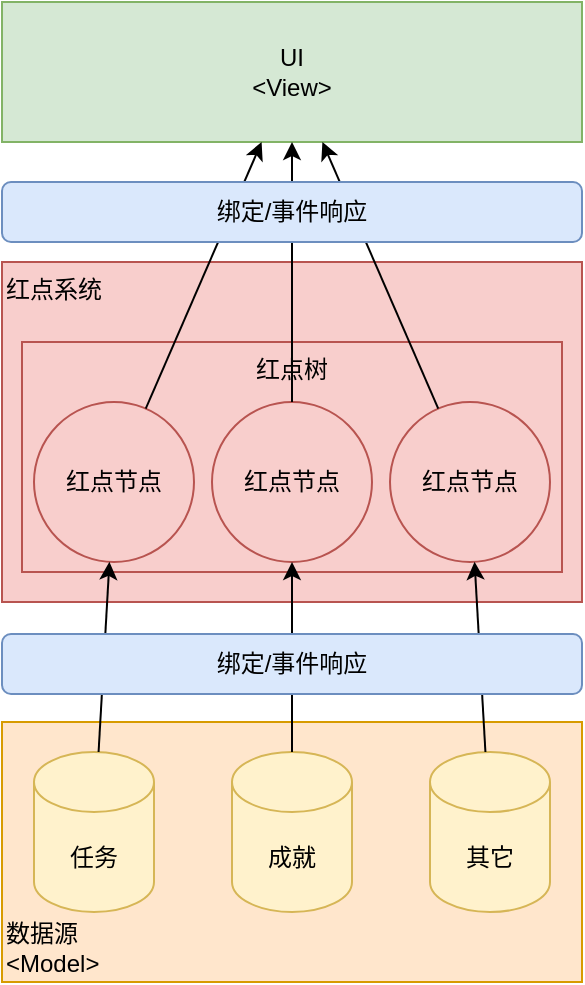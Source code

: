 <mxfile version="26.1.1" pages="2">
  <diagram id="3dNvur1H4uZeYRell5t8" name="架构图">
    <mxGraphModel dx="840" dy="596" grid="1" gridSize="10" guides="1" tooltips="1" connect="1" arrows="1" fold="1" page="1" pageScale="1" pageWidth="1169" pageHeight="827" math="0" shadow="0">
      <root>
        <mxCell id="Nu1IoTUh7k1bH7WrBe8l-0" />
        <mxCell id="Nu1IoTUh7k1bH7WrBe8l-1" parent="Nu1IoTUh7k1bH7WrBe8l-0" />
        <mxCell id="V1c8s2xFzw0FwsXnV_9n-0" value="UI&lt;br&gt;&amp;lt;View&amp;gt;" style="rounded=0;whiteSpace=wrap;html=1;verticalAlign=middle;fillColor=#d5e8d4;strokeColor=#82b366;" parent="Nu1IoTUh7k1bH7WrBe8l-1" vertex="1">
          <mxGeometry x="20" y="10" width="290" height="70" as="geometry" />
        </mxCell>
        <mxCell id="V1c8s2xFzw0FwsXnV_9n-1" value="" style="group;verticalAlign=bottom;" parent="Nu1IoTUh7k1bH7WrBe8l-1" vertex="1" connectable="0">
          <mxGeometry x="20" y="370" width="290" height="130" as="geometry" />
        </mxCell>
        <mxCell id="V1c8s2xFzw0FwsXnV_9n-2" value="数据源&lt;br&gt;&amp;lt;Model&amp;gt;" style="rounded=0;whiteSpace=wrap;html=1;verticalAlign=bottom;align=left;fillColor=#ffe6cc;strokeColor=#d79b00;" parent="V1c8s2xFzw0FwsXnV_9n-1" vertex="1">
          <mxGeometry width="290" height="130" as="geometry" />
        </mxCell>
        <mxCell id="V1c8s2xFzw0FwsXnV_9n-3" value="任务" style="shape=cylinder3;whiteSpace=wrap;html=1;boundedLbl=1;backgroundOutline=1;size=15;fillColor=#fff2cc;strokeColor=#d6b656;" parent="V1c8s2xFzw0FwsXnV_9n-1" vertex="1">
          <mxGeometry x="16" y="15" width="60" height="80" as="geometry" />
        </mxCell>
        <mxCell id="V1c8s2xFzw0FwsXnV_9n-4" value="成就" style="shape=cylinder3;whiteSpace=wrap;html=1;boundedLbl=1;backgroundOutline=1;size=15;fillColor=#fff2cc;strokeColor=#d6b656;" parent="V1c8s2xFzw0FwsXnV_9n-1" vertex="1">
          <mxGeometry x="115" y="15" width="60" height="80" as="geometry" />
        </mxCell>
        <mxCell id="V1c8s2xFzw0FwsXnV_9n-5" value="其它" style="shape=cylinder3;whiteSpace=wrap;html=1;boundedLbl=1;backgroundOutline=1;size=15;fillColor=#fff2cc;strokeColor=#d6b656;" parent="V1c8s2xFzw0FwsXnV_9n-1" vertex="1">
          <mxGeometry x="214" y="15" width="60" height="80" as="geometry" />
        </mxCell>
        <mxCell id="V1c8s2xFzw0FwsXnV_9n-6" value="" style="group;fillColor=#f8cecc;strokeColor=#b85450;" parent="Nu1IoTUh7k1bH7WrBe8l-1" vertex="1" connectable="0">
          <mxGeometry x="20" y="140" width="290" height="170" as="geometry" />
        </mxCell>
        <mxCell id="V1c8s2xFzw0FwsXnV_9n-7" value="红点系统" style="rounded=0;whiteSpace=wrap;html=1;verticalAlign=top;align=left;fillColor=#f8cecc;strokeColor=#b85450;" parent="V1c8s2xFzw0FwsXnV_9n-6" vertex="1">
          <mxGeometry width="290" height="170" as="geometry" />
        </mxCell>
        <mxCell id="V1c8s2xFzw0FwsXnV_9n-8" value="红点树" style="rounded=0;whiteSpace=wrap;html=1;verticalAlign=top;fillColor=#f8cecc;strokeColor=#b85450;" parent="V1c8s2xFzw0FwsXnV_9n-6" vertex="1">
          <mxGeometry x="10" y="40" width="270" height="115" as="geometry" />
        </mxCell>
        <mxCell id="V1c8s2xFzw0FwsXnV_9n-9" value="红点节点" style="ellipse;whiteSpace=wrap;html=1;aspect=fixed;fillColor=#f8cecc;strokeColor=#b85450;" parent="V1c8s2xFzw0FwsXnV_9n-6" vertex="1">
          <mxGeometry x="16" y="70" width="80" height="80" as="geometry" />
        </mxCell>
        <mxCell id="V1c8s2xFzw0FwsXnV_9n-10" value="红点节点" style="ellipse;whiteSpace=wrap;html=1;aspect=fixed;fillColor=#f8cecc;strokeColor=#b85450;" parent="V1c8s2xFzw0FwsXnV_9n-6" vertex="1">
          <mxGeometry x="105" y="70" width="80" height="80" as="geometry" />
        </mxCell>
        <mxCell id="V1c8s2xFzw0FwsXnV_9n-11" value="红点节点" style="ellipse;whiteSpace=wrap;html=1;aspect=fixed;fillColor=#f8cecc;strokeColor=#b85450;" parent="V1c8s2xFzw0FwsXnV_9n-6" vertex="1">
          <mxGeometry x="194" y="70" width="80" height="80" as="geometry" />
        </mxCell>
        <mxCell id="V1c8s2xFzw0FwsXnV_9n-12" value="" style="endArrow=classic;html=1;" parent="Nu1IoTUh7k1bH7WrBe8l-1" source="V1c8s2xFzw0FwsXnV_9n-10" target="V1c8s2xFzw0FwsXnV_9n-0" edge="1">
          <mxGeometry width="50" height="50" relative="1" as="geometry">
            <mxPoint x="102.604" y="223.609" as="sourcePoint" />
            <mxPoint x="159.026" y="100" as="targetPoint" />
          </mxGeometry>
        </mxCell>
        <mxCell id="V1c8s2xFzw0FwsXnV_9n-13" value="" style="endArrow=classic;html=1;" parent="Nu1IoTUh7k1bH7WrBe8l-1" source="V1c8s2xFzw0FwsXnV_9n-11" target="V1c8s2xFzw0FwsXnV_9n-0" edge="1">
          <mxGeometry width="50" height="50" relative="1" as="geometry">
            <mxPoint x="112.604" y="233.609" as="sourcePoint" />
            <mxPoint x="169.026" y="110" as="targetPoint" />
          </mxGeometry>
        </mxCell>
        <mxCell id="V1c8s2xFzw0FwsXnV_9n-14" value="" style="endArrow=classic;html=1;" parent="Nu1IoTUh7k1bH7WrBe8l-1" source="V1c8s2xFzw0FwsXnV_9n-9" target="V1c8s2xFzw0FwsXnV_9n-0" edge="1">
          <mxGeometry width="50" height="50" relative="1" as="geometry">
            <mxPoint x="130" y="220" as="sourcePoint" />
            <mxPoint x="180" y="170" as="targetPoint" />
          </mxGeometry>
        </mxCell>
        <mxCell id="V1c8s2xFzw0FwsXnV_9n-15" value="" style="endArrow=classic;html=1;" parent="Nu1IoTUh7k1bH7WrBe8l-1" source="V1c8s2xFzw0FwsXnV_9n-3" target="V1c8s2xFzw0FwsXnV_9n-9" edge="1">
          <mxGeometry width="50" height="50" relative="1" as="geometry">
            <mxPoint x="130" y="220" as="sourcePoint" />
            <mxPoint x="180" y="170" as="targetPoint" />
          </mxGeometry>
        </mxCell>
        <mxCell id="V1c8s2xFzw0FwsXnV_9n-16" value="" style="endArrow=classic;html=1;" parent="Nu1IoTUh7k1bH7WrBe8l-1" source="V1c8s2xFzw0FwsXnV_9n-4" target="V1c8s2xFzw0FwsXnV_9n-10" edge="1">
          <mxGeometry width="50" height="50" relative="1" as="geometry">
            <mxPoint x="78.222" y="380" as="sourcePoint" />
            <mxPoint x="83.781" y="279.938" as="targetPoint" />
          </mxGeometry>
        </mxCell>
        <mxCell id="V1c8s2xFzw0FwsXnV_9n-17" value="" style="endArrow=classic;html=1;" parent="Nu1IoTUh7k1bH7WrBe8l-1" source="V1c8s2xFzw0FwsXnV_9n-5" target="V1c8s2xFzw0FwsXnV_9n-11" edge="1">
          <mxGeometry width="50" height="50" relative="1" as="geometry">
            <mxPoint x="88.222" y="390" as="sourcePoint" />
            <mxPoint x="93.781" y="289.938" as="targetPoint" />
          </mxGeometry>
        </mxCell>
        <mxCell id="V1c8s2xFzw0FwsXnV_9n-18" value="绑定/事件响应" style="rounded=1;whiteSpace=wrap;html=1;fillColor=#dae8fc;strokeColor=#6c8ebf;" parent="Nu1IoTUh7k1bH7WrBe8l-1" vertex="1">
          <mxGeometry x="20" y="326" width="290" height="30" as="geometry" />
        </mxCell>
        <mxCell id="V1c8s2xFzw0FwsXnV_9n-19" value="绑定/事件响应" style="rounded=1;whiteSpace=wrap;html=1;fillColor=#dae8fc;strokeColor=#6c8ebf;" parent="Nu1IoTUh7k1bH7WrBe8l-1" vertex="1">
          <mxGeometry x="20" y="100" width="290" height="30" as="geometry" />
        </mxCell>
      </root>
    </mxGraphModel>
  </diagram>
  <diagram id="C5RBs43oDa-KdzZeNtuy" name="类图">
    <mxGraphModel dx="840" dy="596" grid="1" gridSize="10" guides="1" tooltips="1" connect="1" arrows="1" fold="1" page="1" pageScale="1" pageWidth="827" pageHeight="1169" math="0" shadow="0">
      <root>
        <mxCell id="WIyWlLk6GJQsqaUBKTNV-0" />
        <mxCell id="WIyWlLk6GJQsqaUBKTNV-1" parent="WIyWlLk6GJQsqaUBKTNV-0" />
        <mxCell id="zkfFHV4jXpPFQw0GAbJ--6" value="RedDotNode" style="swimlane;fontStyle=0;align=center;verticalAlign=top;childLayout=stackLayout;horizontal=1;startSize=26;horizontalStack=0;resizeParent=1;resizeLast=0;collapsible=1;marginBottom=0;rounded=0;shadow=0;strokeWidth=1;fillColor=#f8cecc;strokeColor=#b85450;" parent="WIyWlLk6GJQsqaUBKTNV-1" vertex="1">
          <mxGeometry x="165" y="60" width="290" height="372" as="geometry">
            <mxRectangle x="130" y="380" width="160" height="26" as="alternateBounds" />
          </mxGeometry>
        </mxCell>
        <mxCell id="zkfFHV4jXpPFQw0GAbJ--7" value="+ readonly string Key;" style="text;align=left;verticalAlign=top;spacingLeft=4;spacingRight=4;overflow=hidden;rotatable=0;points=[[0,0.5],[1,0.5]];portConstraint=eastwest;" parent="zkfFHV4jXpPFQw0GAbJ--6" vertex="1">
          <mxGeometry y="26" width="290" height="26" as="geometry" />
        </mxCell>
        <mxCell id="k_fp_--4jrFylW4d2MIr-26" value="+ readonly string SubKey;" style="text;align=left;verticalAlign=top;spacingLeft=4;spacingRight=4;overflow=hidden;rotatable=0;points=[[0,0.5],[1,0.5]];portConstraint=eastwest;" parent="zkfFHV4jXpPFQw0GAbJ--6" vertex="1">
          <mxGeometry y="52" width="290" height="26" as="geometry" />
        </mxCell>
        <mxCell id="zkfFHV4jXpPFQw0GAbJ--8" value="+ int SelfDotCount { get; - set; }" style="text;align=left;verticalAlign=top;spacingLeft=4;spacingRight=4;overflow=hidden;rotatable=0;points=[[0,0.5],[1,0.5]];portConstraint=eastwest;rounded=0;shadow=0;html=0;" parent="zkfFHV4jXpPFQw0GAbJ--6" vertex="1">
          <mxGeometry y="78" width="290" height="26" as="geometry" />
        </mxCell>
        <mxCell id="k_fp_--4jrFylW4d2MIr-27" value="+ int SubDotCount { get; - set; }" style="text;align=left;verticalAlign=top;spacingLeft=4;spacingRight=4;overflow=hidden;rotatable=0;points=[[0,0.5],[1,0.5]];portConstraint=eastwest;rounded=0;shadow=0;html=0;" parent="zkfFHV4jXpPFQw0GAbJ--6" vertex="1">
          <mxGeometry y="104" width="290" height="26" as="geometry" />
        </mxCell>
        <mxCell id="k_fp_--4jrFylW4d2MIr-28" value="+ int TotalDotCount { get; }" style="text;align=left;verticalAlign=top;spacingLeft=4;spacingRight=4;overflow=hidden;rotatable=0;points=[[0,0.5],[1,0.5]];portConstraint=eastwest;rounded=0;shadow=0;html=0;" parent="zkfFHV4jXpPFQw0GAbJ--6" vertex="1">
          <mxGeometry y="130" width="290" height="26" as="geometry" />
        </mxCell>
        <mxCell id="k_fp_--4jrFylW4d2MIr-29" value="+ bool IsEnable { get; }" style="text;align=left;verticalAlign=top;spacingLeft=4;spacingRight=4;overflow=hidden;rotatable=0;points=[[0,0.5],[1,0.5]];portConstraint=eastwest;rounded=0;shadow=0;html=0;" parent="zkfFHV4jXpPFQw0GAbJ--6" vertex="1">
          <mxGeometry y="156" width="290" height="26" as="geometry" />
        </mxCell>
        <mxCell id="k_fp_--4jrFylW4d2MIr-30" value="+ RedDotNode Parent;" style="text;align=left;verticalAlign=top;spacingLeft=4;spacingRight=4;overflow=hidden;rotatable=0;points=[[0,0.5],[1,0.5]];portConstraint=eastwest;rounded=0;shadow=0;html=0;" parent="zkfFHV4jXpPFQw0GAbJ--6" vertex="1">
          <mxGeometry y="182" width="290" height="26" as="geometry" />
        </mxCell>
        <mxCell id="k_fp_--4jrFylW4d2MIr-31" value="+ readonly List&lt;RedDotNode&gt; Children;" style="text;align=left;verticalAlign=top;spacingLeft=4;spacingRight=4;overflow=hidden;rotatable=0;points=[[0,0.5],[1,0.5]];portConstraint=eastwest;rounded=0;shadow=0;html=0;" parent="zkfFHV4jXpPFQw0GAbJ--6" vertex="1">
          <mxGeometry y="208" width="290" height="26" as="geometry" />
        </mxCell>
        <mxCell id="zkfFHV4jXpPFQw0GAbJ--9" value="" style="line;html=1;strokeWidth=1;align=left;verticalAlign=middle;spacingTop=-1;spacingLeft=3;spacingRight=3;rotatable=0;labelPosition=right;points=[];portConstraint=eastwest;" parent="zkfFHV4jXpPFQw0GAbJ--6" vertex="1">
          <mxGeometry y="234" width="290" height="8" as="geometry" />
        </mxCell>
        <mxCell id="zkfFHV4jXpPFQw0GAbJ--10" value="+ RedDotNode(string key, int selfDotCount = 0);" style="text;align=left;verticalAlign=top;spacingLeft=4;spacingRight=4;overflow=hidden;rotatable=0;points=[[0,0.5],[1,0.5]];portConstraint=eastwest;fontStyle=0" parent="zkfFHV4jXpPFQw0GAbJ--6" vertex="1">
          <mxGeometry y="242" width="290" height="26" as="geometry" />
        </mxCell>
        <mxCell id="k_fp_--4jrFylW4d2MIr-32" value="+ void AddChild(RedDotNode child);" style="text;align=left;verticalAlign=top;spacingLeft=4;spacingRight=4;overflow=hidden;rotatable=0;points=[[0,0.5],[1,0.5]];portConstraint=eastwest;rounded=0;shadow=0;html=0;" parent="zkfFHV4jXpPFQw0GAbJ--6" vertex="1">
          <mxGeometry y="268" width="290" height="26" as="geometry" />
        </mxCell>
        <mxCell id="zkfFHV4jXpPFQw0GAbJ--11" value="+ bool SetSelfDotCount(int selfDotCount);" style="text;align=left;verticalAlign=top;spacingLeft=4;spacingRight=4;overflow=hidden;rotatable=0;points=[[0,0.5],[1,0.5]];portConstraint=eastwest;" parent="zkfFHV4jXpPFQw0GAbJ--6" vertex="1">
          <mxGeometry y="294" width="290" height="26" as="geometry" />
        </mxCell>
        <mxCell id="k_fp_--4jrFylW4d2MIr-33" value="+ bool Refresh();" style="text;align=left;verticalAlign=top;spacingLeft=4;spacingRight=4;overflow=hidden;rotatable=0;points=[[0,0.5],[1,0.5]];portConstraint=eastwest;" parent="zkfFHV4jXpPFQw0GAbJ--6" vertex="1">
          <mxGeometry y="320" width="290" height="26" as="geometry" />
        </mxCell>
        <mxCell id="k_fp_--4jrFylW4d2MIr-34" value="+ override string ToString();" style="text;align=left;verticalAlign=top;spacingLeft=4;spacingRight=4;overflow=hidden;rotatable=0;points=[[0,0.5],[1,0.5]];portConstraint=eastwest;" parent="zkfFHV4jXpPFQw0GAbJ--6" vertex="1">
          <mxGeometry y="346" width="290" height="26" as="geometry" />
        </mxCell>
        <mxCell id="zkfFHV4jXpPFQw0GAbJ--12" value="" style="endArrow=classic;endSize=10;endFill=1;shadow=0;strokeWidth=1;rounded=0;edgeStyle=elbowEdgeStyle;elbow=vertical;exitX=0;exitY=0.5;exitDx=0;exitDy=0;startArrow=classic;startFill=1;" parent="zkfFHV4jXpPFQw0GAbJ--6" source="k_fp_--4jrFylW4d2MIr-30" target="zkfFHV4jXpPFQw0GAbJ--6" edge="1">
          <mxGeometry width="160" relative="1" as="geometry">
            <mxPoint x="100" y="-167" as="sourcePoint" />
            <mxPoint x="-50" y="180" as="targetPoint" />
            <Array as="points">
              <mxPoint x="-30" y="10" />
              <mxPoint x="-50" y="140" />
            </Array>
          </mxGeometry>
        </mxCell>
        <mxCell id="k_fp_--4jrFylW4d2MIr-44" style="edgeStyle=orthogonalEdgeStyle;rounded=0;orthogonalLoop=1;jettySize=auto;html=1;endArrow=classic;endFill=1;" parent="WIyWlLk6GJQsqaUBKTNV-1" source="zkfFHV4jXpPFQw0GAbJ--13" target="zkfFHV4jXpPFQw0GAbJ--6" edge="1">
          <mxGeometry relative="1" as="geometry" />
        </mxCell>
        <mxCell id="zkfFHV4jXpPFQw0GAbJ--13" value="RedDotTree" style="swimlane;fontStyle=0;align=center;verticalAlign=top;childLayout=stackLayout;horizontal=1;startSize=26;horizontalStack=0;resizeParent=1;resizeLast=0;collapsible=1;marginBottom=0;rounded=0;shadow=0;strokeWidth=1;fillColor=#f8cecc;strokeColor=#b85450;" parent="WIyWlLk6GJQsqaUBKTNV-1" vertex="1">
          <mxGeometry x="130" y="490" width="360" height="284" as="geometry">
            <mxRectangle x="340" y="380" width="170" height="26" as="alternateBounds" />
          </mxGeometry>
        </mxCell>
        <mxCell id="zkfFHV4jXpPFQw0GAbJ--14" value="- readonly RedDotNode _root;" style="text;align=left;verticalAlign=top;spacingLeft=4;spacingRight=4;overflow=hidden;rotatable=0;points=[[0,0.5],[1,0.5]];portConstraint=eastwest;" parent="zkfFHV4jXpPFQw0GAbJ--13" vertex="1">
          <mxGeometry y="26" width="360" height="26" as="geometry" />
        </mxCell>
        <mxCell id="k_fp_--4jrFylW4d2MIr-35" value="- readonly Dictionary&lt;string, RedDotNode&gt; _nodes;" style="text;align=left;verticalAlign=top;spacingLeft=4;spacingRight=4;overflow=hidden;rotatable=0;points=[[0,0.5],[1,0.5]];portConstraint=eastwest;" parent="zkfFHV4jXpPFQw0GAbJ--13" vertex="1">
          <mxGeometry y="52" width="360" height="26" as="geometry" />
        </mxCell>
        <mxCell id="zkfFHV4jXpPFQw0GAbJ--15" value="" style="line;html=1;strokeWidth=1;align=left;verticalAlign=middle;spacingTop=-1;spacingLeft=3;spacingRight=3;rotatable=0;labelPosition=right;points=[];portConstraint=eastwest;" parent="zkfFHV4jXpPFQw0GAbJ--13" vertex="1">
          <mxGeometry y="78" width="360" height="8" as="geometry" />
        </mxCell>
        <mxCell id="k_fp_--4jrFylW4d2MIr-36" value="+ RedDotTree();" style="text;align=left;verticalAlign=top;spacingLeft=4;spacingRight=4;overflow=hidden;rotatable=0;points=[[0,0.5],[1,0.5]];portConstraint=eastwest;fontStyle=0" parent="zkfFHV4jXpPFQw0GAbJ--13" vertex="1">
          <mxGeometry y="86" width="360" height="26" as="geometry" />
        </mxCell>
        <mxCell id="k_fp_--4jrFylW4d2MIr-37" value="+ List&lt;RedDotNode&gt; Refresh();" style="text;align=left;verticalAlign=top;spacingLeft=4;spacingRight=4;overflow=hidden;rotatable=0;points=[[0,0.5],[1,0.5]];portConstraint=eastwest;fontStyle=0" parent="zkfFHV4jXpPFQw0GAbJ--13" vertex="1">
          <mxGeometry y="112" width="360" height="26" as="geometry" />
        </mxCell>
        <mxCell id="k_fp_--4jrFylW4d2MIr-38" value="+ bool Contains(string key);" style="text;align=left;verticalAlign=top;spacingLeft=4;spacingRight=4;overflow=hidden;rotatable=0;points=[[0,0.5],[1,0.5]];portConstraint=eastwest;fontStyle=0" parent="zkfFHV4jXpPFQw0GAbJ--13" vertex="1">
          <mxGeometry y="138" width="360" height="26" as="geometry" />
        </mxCell>
        <mxCell id="k_fp_--4jrFylW4d2MIr-39" value="+ RedDotNode AddNode(string key, int selfDotCount = 0)" style="text;align=left;verticalAlign=top;spacingLeft=4;spacingRight=4;overflow=hidden;rotatable=0;points=[[0,0.5],[1,0.5]];portConstraint=eastwest;fontStyle=0" parent="zkfFHV4jXpPFQw0GAbJ--13" vertex="1">
          <mxGeometry y="164" width="360" height="26" as="geometry" />
        </mxCell>
        <mxCell id="k_fp_--4jrFylW4d2MIr-40" value="+ bool RemoveNode(string key);" style="text;align=left;verticalAlign=top;spacingLeft=4;spacingRight=4;overflow=hidden;rotatable=0;points=[[0,0.5],[1,0.5]];portConstraint=eastwest;fontStyle=0" parent="zkfFHV4jXpPFQw0GAbJ--13" vertex="1">
          <mxGeometry y="190" width="360" height="30" as="geometry" />
        </mxCell>
        <mxCell id="k_fp_--4jrFylW4d2MIr-42" value="+ List&lt;RedDotNode&gt; SetDotNodeSelfDotCount(string key, int selfDotCount);" style="text;align=left;verticalAlign=top;spacingLeft=4;spacingRight=4;overflow=hidden;rotatable=0;points=[[0,0.5],[1,0.5]];portConstraint=eastwest;fontStyle=0" parent="zkfFHV4jXpPFQw0GAbJ--13" vertex="1">
          <mxGeometry y="220" width="360" height="30" as="geometry" />
        </mxCell>
        <mxCell id="k_fp_--4jrFylW4d2MIr-43" value="+ override string ToString();" style="text;align=left;verticalAlign=top;spacingLeft=4;spacingRight=4;overflow=hidden;rotatable=0;points=[[0,0.5],[1,0.5]];portConstraint=eastwest;fontStyle=0" parent="zkfFHV4jXpPFQw0GAbJ--13" vertex="1">
          <mxGeometry y="250" width="360" height="30" as="geometry" />
        </mxCell>
        <mxCell id="zkfFHV4jXpPFQw0GAbJ--17" value="IRedDotUI&#xa;&lt;Interface&gt;" style="swimlane;fontStyle=0;align=center;verticalAlign=top;childLayout=stackLayout;horizontal=1;startSize=40;horizontalStack=0;resizeParent=1;resizeLast=0;collapsible=1;marginBottom=0;rounded=0;shadow=0;strokeWidth=1;fillColor=#d5e8d4;strokeColor=#82b366;" parent="WIyWlLk6GJQsqaUBKTNV-1" vertex="1">
          <mxGeometry x="680" y="250" width="280" height="100" as="geometry">
            <mxRectangle x="550" y="140" width="160" height="26" as="alternateBounds" />
          </mxGeometry>
        </mxCell>
        <mxCell id="zkfFHV4jXpPFQw0GAbJ--18" value="+ string RedDotKey { get; }" style="text;align=left;verticalAlign=top;spacingLeft=4;spacingRight=4;overflow=hidden;rotatable=0;points=[[0,0.5],[1,0.5]];portConstraint=eastwest;" parent="zkfFHV4jXpPFQw0GAbJ--17" vertex="1">
          <mxGeometry y="40" width="280" height="26" as="geometry" />
        </mxCell>
        <mxCell id="zkfFHV4jXpPFQw0GAbJ--23" value="" style="line;html=1;strokeWidth=1;align=left;verticalAlign=middle;spacingTop=-1;spacingLeft=3;spacingRight=3;rotatable=0;labelPosition=right;points=[];portConstraint=eastwest;" parent="zkfFHV4jXpPFQw0GAbJ--17" vertex="1">
          <mxGeometry y="66" width="280" height="8" as="geometry" />
        </mxCell>
        <mxCell id="zkfFHV4jXpPFQw0GAbJ--19" value="+ void SetRedDotState(bool active, int dotCount);" style="text;align=left;verticalAlign=top;spacingLeft=4;spacingRight=4;overflow=hidden;rotatable=0;points=[[0,0.5],[1,0.5]];portConstraint=eastwest;rounded=0;shadow=0;html=0;" parent="zkfFHV4jXpPFQw0GAbJ--17" vertex="1">
          <mxGeometry y="74" width="280" height="26" as="geometry" />
        </mxCell>
        <mxCell id="k_fp_--4jrFylW4d2MIr-0" value="IRedDotDataSource&#xa;&lt;Interface&gt;" style="swimlane;fontStyle=0;align=center;verticalAlign=top;childLayout=stackLayout;horizontal=1;startSize=40;horizontalStack=0;resizeParent=1;resizeLast=0;collapsible=1;marginBottom=0;rounded=0;shadow=0;strokeWidth=1;fillColor=#ffe6cc;strokeColor=#d79b00;" parent="WIyWlLk6GJQsqaUBKTNV-1" vertex="1">
          <mxGeometry x="650" y="810" width="320" height="140" as="geometry">
            <mxRectangle x="550" y="140" width="160" height="26" as="alternateBounds" />
          </mxGeometry>
        </mxCell>
        <mxCell id="k_fp_--4jrFylW4d2MIr-18" value="+ string RedDotKey { get; }" style="text;align=left;verticalAlign=top;spacingLeft=4;spacingRight=4;overflow=hidden;rotatable=0;points=[[0,0.5],[1,0.5]];portConstraint=eastwest;" parent="k_fp_--4jrFylW4d2MIr-0" vertex="1">
          <mxGeometry y="40" width="320" height="26" as="geometry" />
        </mxCell>
        <mxCell id="k_fp_--4jrFylW4d2MIr-19" value="+ int RedDotCount { get; }" style="text;align=left;verticalAlign=top;spacingLeft=4;spacingRight=4;overflow=hidden;rotatable=0;points=[[0,0.5],[1,0.5]];portConstraint=eastwest;" parent="k_fp_--4jrFylW4d2MIr-0" vertex="1">
          <mxGeometry y="66" width="320" height="26" as="geometry" />
        </mxCell>
        <mxCell id="k_fp_--4jrFylW4d2MIr-1" value="+ Action&lt;string, int&gt; OnRedDotCountChanged {get; set; }" style="text;align=left;verticalAlign=top;spacingLeft=4;spacingRight=4;overflow=hidden;rotatable=0;points=[[0,0.5],[1,0.5]];portConstraint=eastwest;" parent="k_fp_--4jrFylW4d2MIr-0" vertex="1">
          <mxGeometry y="92" width="320" height="26" as="geometry" />
        </mxCell>
        <mxCell id="k_fp_--4jrFylW4d2MIr-6" value="" style="line;html=1;strokeWidth=1;align=left;verticalAlign=middle;spacingTop=-1;spacingLeft=3;spacingRight=3;rotatable=0;labelPosition=right;points=[];portConstraint=eastwest;" parent="k_fp_--4jrFylW4d2MIr-0" vertex="1">
          <mxGeometry y="118" width="320" height="8" as="geometry" />
        </mxCell>
        <mxCell id="k_fp_--4jrFylW4d2MIr-9" value="RedDotManager&#xa;&lt;MonoBehaviour&gt;&#xa;&lt;Instance&gt;" style="swimlane;fontStyle=0;align=center;verticalAlign=top;childLayout=stackLayout;horizontal=1;startSize=50;horizontalStack=0;resizeParent=1;resizeLast=0;collapsible=1;marginBottom=0;rounded=0;shadow=0;strokeWidth=1;fillColor=#f8cecc;strokeColor=#b85450;" parent="WIyWlLk6GJQsqaUBKTNV-1" vertex="1">
          <mxGeometry x="600" y="417" width="420" height="370" as="geometry">
            <mxRectangle x="550" y="140" width="160" height="26" as="alternateBounds" />
          </mxGeometry>
        </mxCell>
        <mxCell id="k_fp_--4jrFylW4d2MIr-11" value="- readonly Dictionary&lt;string, IRedDotUI&gt; _redDotUIDict;" style="text;align=left;verticalAlign=top;spacingLeft=4;spacingRight=4;overflow=hidden;rotatable=0;points=[[0,0.5],[1,0.5]];portConstraint=eastwest;rounded=0;shadow=0;html=0;" parent="k_fp_--4jrFylW4d2MIr-9" vertex="1">
          <mxGeometry y="50" width="420" height="26" as="geometry" />
        </mxCell>
        <mxCell id="k_fp_--4jrFylW4d2MIr-12" value="- RedDotTree _redDotTree;" style="text;align=left;verticalAlign=top;spacingLeft=4;spacingRight=4;overflow=hidden;rotatable=0;points=[[0,0.5],[1,0.5]];portConstraint=eastwest;rounded=0;shadow=0;html=0;" parent="k_fp_--4jrFylW4d2MIr-9" vertex="1">
          <mxGeometry y="76" width="420" height="26" as="geometry" />
        </mxCell>
        <mxCell id="k_fp_--4jrFylW4d2MIr-10" value="- readonly Dictionary&lt;string, IRedDotDataSource&gt; _redDotDataSourceDict;" style="text;align=left;verticalAlign=top;spacingLeft=4;spacingRight=4;overflow=hidden;rotatable=0;points=[[0,0.5],[1,0.5]];portConstraint=eastwest;" parent="k_fp_--4jrFylW4d2MIr-9" vertex="1">
          <mxGeometry y="102" width="420" height="26" as="geometry" />
        </mxCell>
        <mxCell id="k_fp_--4jrFylW4d2MIr-15" value="" style="line;html=1;strokeWidth=1;align=left;verticalAlign=middle;spacingTop=-1;spacingLeft=3;spacingRight=3;rotatable=0;labelPosition=right;points=[];portConstraint=eastwest;" parent="k_fp_--4jrFylW4d2MIr-9" vertex="1">
          <mxGeometry y="128" width="420" height="8" as="geometry" />
        </mxCell>
        <mxCell id="k_fp_--4jrFylW4d2MIr-16" value="+ void BindRedDotDataSource(IRedDotDataSource redDotDataSource);" style="text;align=left;verticalAlign=top;spacingLeft=4;spacingRight=4;overflow=hidden;rotatable=0;points=[[0,0.5],[1,0.5]];portConstraint=eastwest;" parent="k_fp_--4jrFylW4d2MIr-9" vertex="1">
          <mxGeometry y="136" width="420" height="26" as="geometry" />
        </mxCell>
        <mxCell id="k_fp_--4jrFylW4d2MIr-17" value="+ void UnbindRedDotDataSource(string key);" style="text;align=left;verticalAlign=top;spacingLeft=4;spacingRight=4;overflow=hidden;rotatable=0;points=[[0,0.5],[1,0.5]];portConstraint=eastwest;" parent="k_fp_--4jrFylW4d2MIr-9" vertex="1">
          <mxGeometry y="162" width="420" height="26" as="geometry" />
        </mxCell>
        <mxCell id="k_fp_--4jrFylW4d2MIr-45" value="- OnRedDotCountChangedHandler(string redDotKey, int redDotCount);" style="text;align=left;verticalAlign=top;spacingLeft=4;spacingRight=4;overflow=hidden;rotatable=0;points=[[0,0.5],[1,0.5]];portConstraint=eastwest;" parent="k_fp_--4jrFylW4d2MIr-9" vertex="1">
          <mxGeometry y="188" width="420" height="26" as="geometry" />
        </mxCell>
        <mxCell id="k_fp_--4jrFylW4d2MIr-47" value="+ void BindAllRedDotUI(GameObject rootObject);" style="text;align=left;verticalAlign=top;spacingLeft=4;spacingRight=4;overflow=hidden;rotatable=0;points=[[0,0.5],[1,0.5]];portConstraint=eastwest;" parent="k_fp_--4jrFylW4d2MIr-9" vertex="1">
          <mxGeometry y="214" width="420" height="26" as="geometry" />
        </mxCell>
        <mxCell id="k_fp_--4jrFylW4d2MIr-46" value="+ void BindRedDotUI(IRedDotUI redDotUI);" style="text;align=left;verticalAlign=top;spacingLeft=4;spacingRight=4;overflow=hidden;rotatable=0;points=[[0,0.5],[1,0.5]];portConstraint=eastwest;" parent="k_fp_--4jrFylW4d2MIr-9" vertex="1">
          <mxGeometry y="240" width="420" height="26" as="geometry" />
        </mxCell>
        <mxCell id="k_fp_--4jrFylW4d2MIr-48" value="+ void UnbindRedDotUI(string key);" style="text;align=left;verticalAlign=top;spacingLeft=4;spacingRight=4;overflow=hidden;rotatable=0;points=[[0,0.5],[1,0.5]];portConstraint=eastwest;" parent="k_fp_--4jrFylW4d2MIr-9" vertex="1">
          <mxGeometry y="266" width="420" height="26" as="geometry" />
        </mxCell>
        <mxCell id="k_fp_--4jrFylW4d2MIr-49" value="- void RefreshRedDotUI(RedDotNode node);" style="text;align=left;verticalAlign=top;spacingLeft=4;spacingRight=4;overflow=hidden;rotatable=0;points=[[0,0.5],[1,0.5]];portConstraint=eastwest;" parent="k_fp_--4jrFylW4d2MIr-9" vertex="1">
          <mxGeometry y="292" width="420" height="26" as="geometry" />
        </mxCell>
        <mxCell id="k_fp_--4jrFylW4d2MIr-50" value="+ void RefreshAll();" style="text;align=left;verticalAlign=top;spacingLeft=4;spacingRight=4;overflow=hidden;rotatable=0;points=[[0,0.5],[1,0.5]];portConstraint=eastwest;" parent="k_fp_--4jrFylW4d2MIr-9" vertex="1">
          <mxGeometry y="318" width="420" height="26" as="geometry" />
        </mxCell>
        <mxCell id="k_fp_--4jrFylW4d2MIr-51" value="+ bool RemoveRedDot(string key);" style="text;align=left;verticalAlign=top;spacingLeft=4;spacingRight=4;overflow=hidden;rotatable=0;points=[[0,0.5],[1,0.5]];portConstraint=eastwest;" parent="k_fp_--4jrFylW4d2MIr-9" vertex="1">
          <mxGeometry y="344" width="420" height="26" as="geometry" />
        </mxCell>
        <mxCell id="k_fp_--4jrFylW4d2MIr-20" value="RedDotView&#xa;&lt;MonoBehaviour&gt;" style="swimlane;fontStyle=0;align=center;verticalAlign=top;childLayout=stackLayout;horizontal=1;startSize=35;horizontalStack=0;resizeParent=1;resizeLast=0;collapsible=1;marginBottom=0;rounded=0;shadow=0;strokeWidth=1;fillColor=#d5e8d4;strokeColor=#82b366;" parent="WIyWlLk6GJQsqaUBKTNV-1" vertex="1">
          <mxGeometry x="680" y="60" width="280" height="125" as="geometry">
            <mxRectangle x="340" y="380" width="170" height="26" as="alternateBounds" />
          </mxGeometry>
        </mxCell>
        <mxCell id="k_fp_--4jrFylW4d2MIr-24" value="+ string RedDotKey { get; }" style="text;align=left;verticalAlign=top;spacingLeft=4;spacingRight=4;overflow=hidden;rotatable=0;points=[[0,0.5],[1,0.5]];portConstraint=eastwest;" parent="k_fp_--4jrFylW4d2MIr-20" vertex="1">
          <mxGeometry y="35" width="280" height="26" as="geometry" />
        </mxCell>
        <mxCell id="k_fp_--4jrFylW4d2MIr-22" value="" style="line;html=1;strokeWidth=1;align=left;verticalAlign=middle;spacingTop=-1;spacingLeft=3;spacingRight=3;rotatable=0;labelPosition=right;points=[];portConstraint=eastwest;" parent="k_fp_--4jrFylW4d2MIr-20" vertex="1">
          <mxGeometry y="61" width="280" height="8" as="geometry" />
        </mxCell>
        <mxCell id="k_fp_--4jrFylW4d2MIr-25" value="+ void SetRedDotState(bool active, int dotCount);" style="text;align=left;verticalAlign=top;spacingLeft=4;spacingRight=4;overflow=hidden;rotatable=0;points=[[0,0.5],[1,0.5]];portConstraint=eastwest;rounded=0;shadow=0;html=0;" parent="k_fp_--4jrFylW4d2MIr-20" vertex="1">
          <mxGeometry y="69" width="280" height="26" as="geometry" />
        </mxCell>
        <mxCell id="xofms_eeU2WcZ_YOBVaL-7" value="..." style="text;align=left;verticalAlign=top;spacingLeft=4;spacingRight=4;overflow=hidden;rotatable=0;points=[[0,0.5],[1,0.5]];portConstraint=eastwest;fontStyle=0" parent="k_fp_--4jrFylW4d2MIr-20" vertex="1">
          <mxGeometry y="95" width="280" height="30" as="geometry" />
        </mxCell>
        <mxCell id="k_fp_--4jrFylW4d2MIr-23" value="" style="endArrow=block;endSize=10;endFill=0;shadow=0;strokeWidth=1;rounded=0;edgeStyle=elbowEdgeStyle;elbow=vertical;" parent="WIyWlLk6GJQsqaUBKTNV-1" source="zkfFHV4jXpPFQw0GAbJ--17" target="k_fp_--4jrFylW4d2MIr-20" edge="1">
          <mxGeometry width="160" relative="1" as="geometry">
            <mxPoint x="270" y="550" as="sourcePoint" />
            <mxPoint x="680" y="430" as="targetPoint" />
          </mxGeometry>
        </mxCell>
        <mxCell id="k_fp_--4jrFylW4d2MIr-53" style="edgeStyle=orthogonalEdgeStyle;rounded=0;orthogonalLoop=1;jettySize=auto;html=1;exitX=0;exitY=0.5;exitDx=0;exitDy=0;endArrow=classic;endFill=1;" parent="WIyWlLk6GJQsqaUBKTNV-1" source="k_fp_--4jrFylW4d2MIr-12" target="zkfFHV4jXpPFQw0GAbJ--13" edge="1">
          <mxGeometry relative="1" as="geometry">
            <Array as="points">
              <mxPoint x="500" y="506" />
              <mxPoint x="500" y="506" />
            </Array>
          </mxGeometry>
        </mxCell>
        <mxCell id="k_fp_--4jrFylW4d2MIr-54" style="edgeStyle=orthogonalEdgeStyle;rounded=0;orthogonalLoop=1;jettySize=auto;html=1;exitX=0;exitY=0.5;exitDx=0;exitDy=0;endArrow=classic;endFill=1;" parent="WIyWlLk6GJQsqaUBKTNV-1" source="k_fp_--4jrFylW4d2MIr-10" target="k_fp_--4jrFylW4d2MIr-0" edge="1">
          <mxGeometry relative="1" as="geometry">
            <Array as="points">
              <mxPoint x="580" y="528" />
              <mxPoint x="580" y="880" />
            </Array>
          </mxGeometry>
        </mxCell>
        <mxCell id="k_fp_--4jrFylW4d2MIr-55" style="edgeStyle=orthogonalEdgeStyle;rounded=0;orthogonalLoop=1;jettySize=auto;html=1;exitX=0;exitY=0.5;exitDx=0;exitDy=0;endArrow=classic;endFill=1;" parent="WIyWlLk6GJQsqaUBKTNV-1" source="k_fp_--4jrFylW4d2MIr-11" target="zkfFHV4jXpPFQw0GAbJ--17" edge="1">
          <mxGeometry relative="1" as="geometry">
            <Array as="points">
              <mxPoint x="600" y="476" />
              <mxPoint x="570" y="476" />
              <mxPoint x="570" y="300" />
            </Array>
          </mxGeometry>
        </mxCell>
        <mxCell id="k_fp_--4jrFylW4d2MIr-56" value="0..1" style="resizable=0;align=left;verticalAlign=bottom;labelBackgroundColor=none;fontSize=12;" parent="WIyWlLk6GJQsqaUBKTNV-1" connectable="0" vertex="1">
          <mxGeometry x="130" y="70.997" as="geometry" />
        </mxCell>
        <mxCell id="k_fp_--4jrFylW4d2MIr-57" value="0..n" style="resizable=0;align=left;verticalAlign=bottom;labelBackgroundColor=none;fontSize=12;" parent="WIyWlLk6GJQsqaUBKTNV-1" connectable="0" vertex="1">
          <mxGeometry x="137" y="256.997" as="geometry" />
        </mxCell>
        <mxCell id="k_fp_--4jrFylW4d2MIr-58" value="1" style="resizable=0;align=left;verticalAlign=bottom;labelBackgroundColor=none;fontSize=12;direction=south;" parent="WIyWlLk6GJQsqaUBKTNV-1" connectable="0" vertex="1">
          <mxGeometry x="580" y="509.997" as="geometry" />
        </mxCell>
        <mxCell id="k_fp_--4jrFylW4d2MIr-60" value="0..n" style="resizable=0;align=left;verticalAlign=bottom;labelBackgroundColor=none;fontSize=12;" parent="WIyWlLk6GJQsqaUBKTNV-1" connectable="0" vertex="1">
          <mxGeometry x="570" y="477.997" as="geometry" />
        </mxCell>
        <mxCell id="k_fp_--4jrFylW4d2MIr-61" value="0..n" style="resizable=0;align=left;verticalAlign=bottom;labelBackgroundColor=none;fontSize=12;" parent="WIyWlLk6GJQsqaUBKTNV-1" connectable="0" vertex="1">
          <mxGeometry x="570" y="529.997" as="geometry" />
        </mxCell>
        <mxCell id="xofms_eeU2WcZ_YOBVaL-0" value="" style="endArrow=block;endSize=10;endFill=0;shadow=0;strokeWidth=1;rounded=0;edgeStyle=elbowEdgeStyle;elbow=vertical;" parent="WIyWlLk6GJQsqaUBKTNV-1" source="k_fp_--4jrFylW4d2MIr-0" target="xofms_eeU2WcZ_YOBVaL-1" edge="1">
          <mxGeometry width="160" relative="1" as="geometry">
            <mxPoint x="970.0" y="310.345" as="sourcePoint" />
            <mxPoint x="810" y="1000" as="targetPoint" />
          </mxGeometry>
        </mxCell>
        <mxCell id="xofms_eeU2WcZ_YOBVaL-1" value="TaskUIModel" style="swimlane;fontStyle=0;align=center;verticalAlign=top;childLayout=stackLayout;horizontal=1;startSize=30;horizontalStack=0;resizeParent=1;resizeLast=0;collapsible=1;marginBottom=0;rounded=0;shadow=0;strokeWidth=1;fillColor=#ffe6cc;strokeColor=#d79b00;" parent="WIyWlLk6GJQsqaUBKTNV-1" vertex="1">
          <mxGeometry x="150" y="840" width="320" height="146" as="geometry">
            <mxRectangle x="550" y="140" width="160" height="26" as="alternateBounds" />
          </mxGeometry>
        </mxCell>
        <mxCell id="xofms_eeU2WcZ_YOBVaL-2" value="+ string RedDotKey { get; }" style="text;align=left;verticalAlign=top;spacingLeft=4;spacingRight=4;overflow=hidden;rotatable=0;points=[[0,0.5],[1,0.5]];portConstraint=eastwest;" parent="xofms_eeU2WcZ_YOBVaL-1" vertex="1">
          <mxGeometry y="30" width="320" height="26" as="geometry" />
        </mxCell>
        <mxCell id="xofms_eeU2WcZ_YOBVaL-3" value="+ int RedDotCount { get; }" style="text;align=left;verticalAlign=top;spacingLeft=4;spacingRight=4;overflow=hidden;rotatable=0;points=[[0,0.5],[1,0.5]];portConstraint=eastwest;" parent="xofms_eeU2WcZ_YOBVaL-1" vertex="1">
          <mxGeometry y="56" width="320" height="26" as="geometry" />
        </mxCell>
        <mxCell id="xofms_eeU2WcZ_YOBVaL-4" value="+ Action&lt;string, int&gt; OnRedDotCountChanged {get; set; }" style="text;align=left;verticalAlign=top;spacingLeft=4;spacingRight=4;overflow=hidden;rotatable=0;points=[[0,0.5],[1,0.5]];portConstraint=eastwest;" parent="xofms_eeU2WcZ_YOBVaL-1" vertex="1">
          <mxGeometry y="82" width="320" height="26" as="geometry" />
        </mxCell>
        <mxCell id="xofms_eeU2WcZ_YOBVaL-5" value="" style="line;html=1;strokeWidth=1;align=left;verticalAlign=middle;spacingTop=-1;spacingLeft=3;spacingRight=3;rotatable=0;labelPosition=right;points=[];portConstraint=eastwest;" parent="xofms_eeU2WcZ_YOBVaL-1" vertex="1">
          <mxGeometry y="108" width="320" height="8" as="geometry" />
        </mxCell>
        <mxCell id="xofms_eeU2WcZ_YOBVaL-6" value="..." style="text;align=left;verticalAlign=top;spacingLeft=4;spacingRight=4;overflow=hidden;rotatable=0;points=[[0,0.5],[1,0.5]];portConstraint=eastwest;fontStyle=0" parent="xofms_eeU2WcZ_YOBVaL-1" vertex="1">
          <mxGeometry y="116" width="320" height="30" as="geometry" />
        </mxCell>
      </root>
    </mxGraphModel>
  </diagram>
</mxfile>
